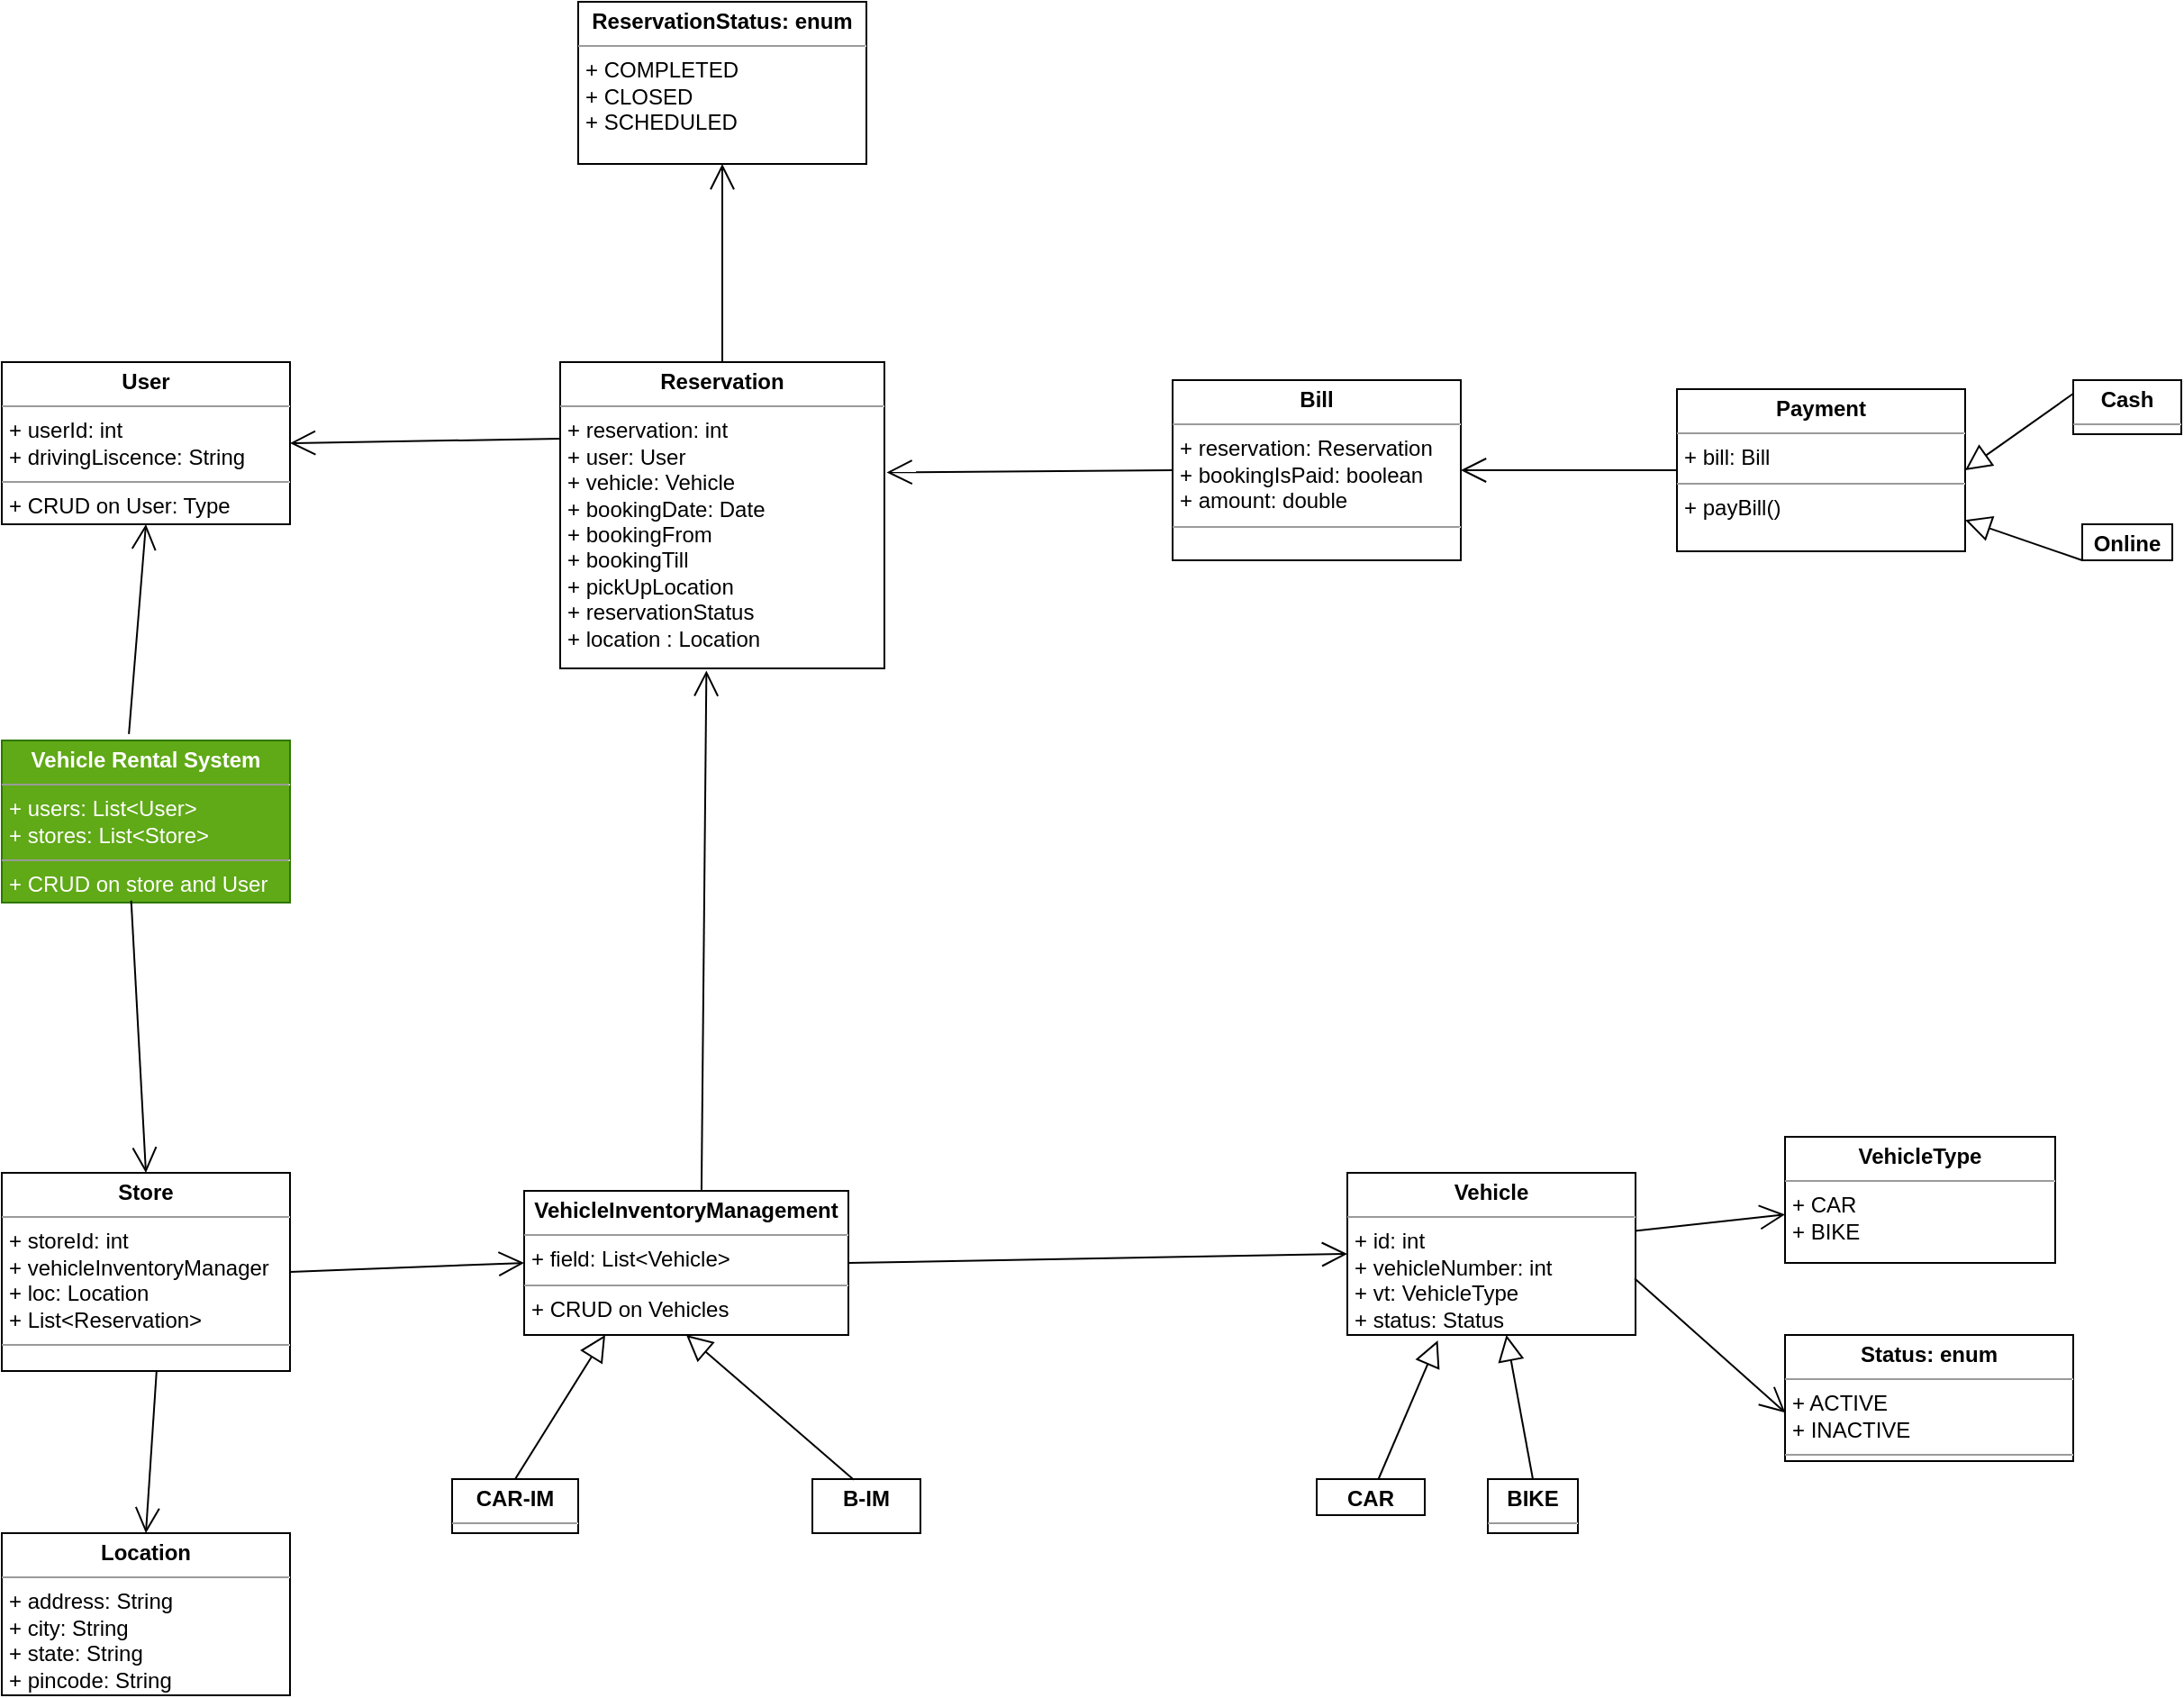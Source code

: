 <mxfile>
    <diagram id="ow8Wb0ksVXSIRyKrvl4F" name="Page-1">
        <mxGraphModel dx="2083" dy="2727" grid="1" gridSize="10" guides="1" tooltips="1" connect="1" arrows="1" fold="1" page="1" pageScale="1" pageWidth="827" pageHeight="1169" math="0" shadow="0">
            <root>
                <mxCell id="0"/>
                <mxCell id="1" parent="0"/>
                <mxCell id="2" value="&lt;p style=&quot;margin:0px;margin-top:4px;text-align:center;&quot;&gt;&lt;b&gt;User&lt;/b&gt;&lt;/p&gt;&lt;hr size=&quot;1&quot;&gt;&lt;p style=&quot;margin:0px;margin-left:4px;&quot;&gt;+ userId: int&lt;/p&gt;&lt;p style=&quot;margin:0px;margin-left:4px;&quot;&gt;+ drivingLiscence: String&lt;/p&gt;&lt;hr size=&quot;1&quot;&gt;&lt;p style=&quot;margin:0px;margin-left:4px;&quot;&gt;+ CRUD on User: Type&lt;/p&gt;" style="verticalAlign=top;align=left;overflow=fill;fontSize=12;fontFamily=Helvetica;html=1;" vertex="1" parent="1">
                    <mxGeometry x="80" width="160" height="90" as="geometry"/>
                </mxCell>
                <mxCell id="3" value="&lt;p style=&quot;margin:0px;margin-top:4px;text-align:center;&quot;&gt;&lt;b&gt;Location&lt;/b&gt;&lt;/p&gt;&lt;hr size=&quot;1&quot;&gt;&lt;p style=&quot;margin:0px;margin-left:4px;&quot;&gt;+ address: String&lt;/p&gt;&lt;p style=&quot;margin:0px;margin-left:4px;&quot;&gt;+ city: String&lt;/p&gt;&lt;p style=&quot;margin:0px;margin-left:4px;&quot;&gt;+ state: String&lt;/p&gt;&lt;p style=&quot;margin:0px;margin-left:4px;&quot;&gt;+ pincode: String&lt;/p&gt;&lt;hr size=&quot;1&quot;&gt;&lt;p style=&quot;margin:0px;margin-left:4px;&quot;&gt;&lt;br&gt;&lt;/p&gt;" style="verticalAlign=top;align=left;overflow=fill;fontSize=12;fontFamily=Helvetica;html=1;" vertex="1" parent="1">
                    <mxGeometry x="80" y="650" width="160" height="90" as="geometry"/>
                </mxCell>
                <mxCell id="4" value="&lt;p style=&quot;margin:0px;margin-top:4px;text-align:center;&quot;&gt;&lt;b&gt;Store&lt;/b&gt;&lt;/p&gt;&lt;hr size=&quot;1&quot;&gt;&lt;p style=&quot;margin:0px;margin-left:4px;&quot;&gt;+ storeId: int&lt;/p&gt;&lt;p style=&quot;margin:0px;margin-left:4px;&quot;&gt;+ vehicleInventoryManager&lt;/p&gt;&lt;p style=&quot;margin:0px;margin-left:4px;&quot;&gt;+ loc: Location&lt;/p&gt;&lt;p style=&quot;margin:0px;margin-left:4px;&quot;&gt;+ List&amp;lt;Reservation&amp;gt;&lt;/p&gt;&lt;hr size=&quot;1&quot;&gt;&lt;p style=&quot;margin:0px;margin-left:4px;&quot;&gt;&lt;br&gt;&lt;/p&gt;" style="verticalAlign=top;align=left;overflow=fill;fontSize=12;fontFamily=Helvetica;html=1;" vertex="1" parent="1">
                    <mxGeometry x="80" y="450" width="160" height="110" as="geometry"/>
                </mxCell>
                <mxCell id="5" value="&lt;p style=&quot;margin:0px;margin-top:4px;text-align:center;&quot;&gt;&lt;b&gt;Vehicle Rental System&lt;/b&gt;&lt;/p&gt;&lt;hr size=&quot;1&quot;&gt;&lt;p style=&quot;margin:0px;margin-left:4px;&quot;&gt;+ users: List&amp;lt;User&amp;gt;&lt;/p&gt;&lt;p style=&quot;margin:0px;margin-left:4px;&quot;&gt;+ stores: List&amp;lt;Store&amp;gt;&lt;/p&gt;&lt;hr size=&quot;1&quot;&gt;&lt;p style=&quot;margin:0px;margin-left:4px;&quot;&gt;+ CRUD on store and User&lt;/p&gt;" style="verticalAlign=top;align=left;overflow=fill;fontSize=12;fontFamily=Helvetica;html=1;fillColor=#60a917;fontColor=#ffffff;strokeColor=#2D7600;" vertex="1" parent="1">
                    <mxGeometry x="80" y="210" width="160" height="90" as="geometry"/>
                </mxCell>
                <mxCell id="6" value="&lt;p style=&quot;margin:0px;margin-top:4px;text-align:center;&quot;&gt;&lt;b&gt;B-IM&lt;/b&gt;&lt;/p&gt;" style="verticalAlign=top;align=left;overflow=fill;fontSize=12;fontFamily=Helvetica;html=1;" vertex="1" parent="1">
                    <mxGeometry x="530" y="620" width="60" height="30" as="geometry"/>
                </mxCell>
                <mxCell id="7" value="&lt;p style=&quot;margin:0px;margin-top:4px;text-align:center;&quot;&gt;&lt;b&gt;CAR-IM&lt;/b&gt;&lt;/p&gt;&lt;hr size=&quot;1&quot;&gt;&lt;p style=&quot;margin:0px;margin-left:4px;&quot;&gt;&lt;/p&gt;&lt;p style=&quot;margin:0px;margin-left:4px;&quot;&gt;&lt;br&gt;&lt;/p&gt;" style="verticalAlign=top;align=left;overflow=fill;fontSize=12;fontFamily=Helvetica;html=1;" vertex="1" parent="1">
                    <mxGeometry x="330" y="620" width="70" height="30" as="geometry"/>
                </mxCell>
                <mxCell id="8" value="&lt;p style=&quot;margin:0px;margin-top:4px;text-align:center;&quot;&gt;&lt;b&gt;VehicleInventoryManagement&lt;/b&gt;&lt;/p&gt;&lt;hr size=&quot;1&quot;&gt;&lt;p style=&quot;margin:0px;margin-left:4px;&quot;&gt;+ field: List&amp;lt;Vehicle&amp;gt;&lt;/p&gt;&lt;hr size=&quot;1&quot;&gt;&lt;p style=&quot;margin:0px;margin-left:4px;&quot;&gt;+ CRUD on Vehicles&lt;/p&gt;" style="verticalAlign=top;align=left;overflow=fill;fontSize=12;fontFamily=Helvetica;html=1;" vertex="1" parent="1">
                    <mxGeometry x="370" y="460" width="180" height="80" as="geometry"/>
                </mxCell>
                <mxCell id="9" value="&lt;p style=&quot;margin:0px;margin-top:4px;text-align:center;&quot;&gt;&lt;b&gt;BIKE&lt;/b&gt;&lt;/p&gt;&lt;hr size=&quot;1&quot;&gt;&lt;p style=&quot;margin:0px;margin-left:4px;&quot;&gt;&lt;br&gt;&lt;/p&gt;&lt;hr size=&quot;1&quot;&gt;&lt;p style=&quot;margin:0px;margin-left:4px;&quot;&gt;&lt;br&gt;&lt;/p&gt;" style="verticalAlign=top;align=left;overflow=fill;fontSize=12;fontFamily=Helvetica;html=1;" vertex="1" parent="1">
                    <mxGeometry x="905" y="620" width="50" height="30" as="geometry"/>
                </mxCell>
                <mxCell id="10" value="&lt;p style=&quot;margin:0px;margin-top:4px;text-align:center;&quot;&gt;&lt;b&gt;CAR&lt;/b&gt;&lt;/p&gt;&lt;hr size=&quot;1&quot;&gt;&lt;p style=&quot;margin:0px;margin-left:4px;&quot;&gt;&lt;br&gt;&lt;/p&gt;&lt;hr size=&quot;1&quot;&gt;&lt;p style=&quot;margin:0px;margin-left:4px;&quot;&gt;&lt;br&gt;&lt;/p&gt;" style="verticalAlign=top;align=left;overflow=fill;fontSize=12;fontFamily=Helvetica;html=1;" vertex="1" parent="1">
                    <mxGeometry x="810" y="620" width="60" height="20" as="geometry"/>
                </mxCell>
                <mxCell id="11" value="&lt;p style=&quot;margin:0px;margin-top:4px;text-align:center;&quot;&gt;&lt;b&gt;Vehicle&lt;/b&gt;&lt;/p&gt;&lt;hr size=&quot;1&quot;&gt;&lt;p style=&quot;margin:0px;margin-left:4px;&quot;&gt;+ id: int&lt;/p&gt;&lt;p style=&quot;margin:0px;margin-left:4px;&quot;&gt;+ vehicleNumber: int&lt;/p&gt;&lt;p style=&quot;margin:0px;margin-left:4px;&quot;&gt;+ vt: VehicleType&lt;/p&gt;&lt;p style=&quot;margin:0px;margin-left:4px;&quot;&gt;+ status: Status&lt;/p&gt;" style="verticalAlign=top;align=left;overflow=fill;fontSize=12;fontFamily=Helvetica;html=1;" vertex="1" parent="1">
                    <mxGeometry x="827" y="450" width="160" height="90" as="geometry"/>
                </mxCell>
                <mxCell id="12" value="&lt;p style=&quot;margin:0px;margin-top:4px;text-align:center;&quot;&gt;&lt;b&gt;Status: enum&lt;/b&gt;&lt;/p&gt;&lt;hr size=&quot;1&quot;&gt;&lt;p style=&quot;margin:0px;margin-left:4px;&quot;&gt;+ ACTIVE&lt;/p&gt;&lt;p style=&quot;margin:0px;margin-left:4px;&quot;&gt;+ INACTIVE&lt;/p&gt;&lt;hr size=&quot;1&quot;&gt;&lt;p style=&quot;margin:0px;margin-left:4px;&quot;&gt;&lt;br&gt;&lt;/p&gt;" style="verticalAlign=top;align=left;overflow=fill;fontSize=12;fontFamily=Helvetica;html=1;" vertex="1" parent="1">
                    <mxGeometry x="1070" y="540" width="160" height="70" as="geometry"/>
                </mxCell>
                <mxCell id="13" value="&lt;p style=&quot;margin:0px;margin-top:4px;text-align:center;&quot;&gt;&lt;b&gt;VehicleType&lt;/b&gt;&lt;/p&gt;&lt;hr size=&quot;1&quot;&gt;&lt;p style=&quot;margin:0px;margin-left:4px;&quot;&gt;+ CAR&lt;/p&gt;&lt;p style=&quot;margin:0px;margin-left:4px;&quot;&gt;+ BIKE&lt;/p&gt;" style="verticalAlign=top;align=left;overflow=fill;fontSize=12;fontFamily=Helvetica;html=1;" vertex="1" parent="1">
                    <mxGeometry x="1070" y="430" width="150" height="70" as="geometry"/>
                </mxCell>
                <mxCell id="16" value="&lt;p style=&quot;margin:0px;margin-top:4px;text-align:center;&quot;&gt;&lt;b&gt;ReservationStatus: enum&lt;/b&gt;&lt;/p&gt;&lt;hr size=&quot;1&quot;&gt;&lt;p style=&quot;margin:0px;margin-left:4px;&quot;&gt;+ COMPLETED&lt;/p&gt;&lt;p style=&quot;margin:0px;margin-left:4px;&quot;&gt;+ CLOSED&lt;/p&gt;&lt;p style=&quot;margin:0px;margin-left:4px;&quot;&gt;+ SCHEDULED&lt;/p&gt;&lt;p style=&quot;margin:0px;margin-left:4px;&quot;&gt;&lt;br&gt;&lt;/p&gt;" style="verticalAlign=top;align=left;overflow=fill;fontSize=12;fontFamily=Helvetica;html=1;" vertex="1" parent="1">
                    <mxGeometry x="400" y="-200" width="160" height="90" as="geometry"/>
                </mxCell>
                <mxCell id="17" value="&lt;p style=&quot;margin:0px;margin-top:4px;text-align:center;&quot;&gt;&lt;b&gt;Reservation&lt;/b&gt;&lt;/p&gt;&lt;hr size=&quot;1&quot;&gt;&lt;p style=&quot;margin:0px;margin-left:4px;&quot;&gt;+ reservation: int&lt;/p&gt;&lt;p style=&quot;margin:0px;margin-left:4px;&quot;&gt;+ user: User&lt;/p&gt;&lt;p style=&quot;margin:0px;margin-left:4px;&quot;&gt;+ vehicle: Vehicle&lt;/p&gt;&lt;p style=&quot;margin:0px;margin-left:4px;&quot;&gt;+ bookingDate: Date&lt;/p&gt;&lt;p style=&quot;margin:0px;margin-left:4px;&quot;&gt;+ bookingFrom&lt;/p&gt;&lt;p style=&quot;margin:0px;margin-left:4px;&quot;&gt;+ bookingTill&lt;/p&gt;&lt;p style=&quot;margin:0px;margin-left:4px;&quot;&gt;+ pickUpLocation&lt;/p&gt;&lt;p style=&quot;margin:0px;margin-left:4px;&quot;&gt;+ reservationStatus&lt;/p&gt;&lt;p style=&quot;margin:0px;margin-left:4px;&quot;&gt;+ location : Location&lt;/p&gt;&lt;p style=&quot;margin:0px;margin-left:4px;&quot;&gt;&lt;br&gt;&lt;/p&gt;" style="verticalAlign=top;align=left;overflow=fill;fontSize=12;fontFamily=Helvetica;html=1;" vertex="1" parent="1">
                    <mxGeometry x="390" width="180" height="170" as="geometry"/>
                </mxCell>
                <mxCell id="18" value="&lt;p style=&quot;margin:0px;margin-top:4px;text-align:center;&quot;&gt;&lt;b&gt;Bill&lt;/b&gt;&lt;/p&gt;&lt;hr size=&quot;1&quot;&gt;&lt;p style=&quot;margin:0px;margin-left:4px;&quot;&gt;+ reservation: Reservation&lt;/p&gt;&lt;p style=&quot;margin:0px;margin-left:4px;&quot;&gt;+ bookingIsPaid: boolean&lt;/p&gt;&lt;p style=&quot;margin:0px;margin-left:4px;&quot;&gt;+ amount: double&lt;/p&gt;&lt;hr size=&quot;1&quot;&gt;&lt;p style=&quot;margin:0px;margin-left:4px;&quot;&gt;&lt;br&gt;&lt;/p&gt;" style="verticalAlign=top;align=left;overflow=fill;fontSize=12;fontFamily=Helvetica;html=1;" vertex="1" parent="1">
                    <mxGeometry x="730" y="10" width="160" height="100" as="geometry"/>
                </mxCell>
                <mxCell id="19" value="&lt;p style=&quot;margin:0px;margin-top:4px;text-align:center;&quot;&gt;&lt;b&gt;Payment&lt;/b&gt;&lt;/p&gt;&lt;hr size=&quot;1&quot;&gt;&lt;p style=&quot;margin:0px;margin-left:4px;&quot;&gt;+ bill: Bill&lt;/p&gt;&lt;hr size=&quot;1&quot;&gt;&lt;p style=&quot;margin:0px;margin-left:4px;&quot;&gt;+ payBill()&lt;/p&gt;" style="verticalAlign=top;align=left;overflow=fill;fontSize=12;fontFamily=Helvetica;html=1;" vertex="1" parent="1">
                    <mxGeometry x="1010" y="15" width="160" height="90" as="geometry"/>
                </mxCell>
                <mxCell id="20" value="&lt;p style=&quot;margin:0px;margin-top:4px;text-align:center;&quot;&gt;&lt;b&gt;Online&lt;/b&gt;&lt;/p&gt;" style="verticalAlign=top;align=left;overflow=fill;fontSize=12;fontFamily=Helvetica;html=1;" vertex="1" parent="1">
                    <mxGeometry x="1235" y="90" width="50" height="20" as="geometry"/>
                </mxCell>
                <mxCell id="21" value="&lt;p style=&quot;margin:0px;margin-top:4px;text-align:center;&quot;&gt;&lt;b&gt;Cash&lt;/b&gt;&lt;/p&gt;&lt;hr size=&quot;1&quot;&gt;&lt;p style=&quot;margin:0px;margin-left:4px;&quot;&gt;&lt;/p&gt;&lt;p style=&quot;margin:0px;margin-left:4px;&quot;&gt;&lt;br&gt;&lt;/p&gt;" style="verticalAlign=top;align=left;overflow=fill;fontSize=12;fontFamily=Helvetica;html=1;" vertex="1" parent="1">
                    <mxGeometry x="1230" y="10" width="60" height="30" as="geometry"/>
                </mxCell>
                <mxCell id="22" value="" style="edgeStyle=none;html=1;endSize=12;endArrow=block;endFill=0;entryX=1;entryY=0.5;entryDx=0;entryDy=0;exitX=0;exitY=0.25;exitDx=0;exitDy=0;" edge="1" parent="1" source="21" target="19">
                    <mxGeometry width="160" relative="1" as="geometry">
                        <mxPoint x="1040" y="-50" as="sourcePoint"/>
                        <mxPoint x="1200" y="-50" as="targetPoint"/>
                    </mxGeometry>
                </mxCell>
                <mxCell id="23" value="" style="edgeStyle=none;html=1;endSize=12;endArrow=block;endFill=0;exitX=0;exitY=1;exitDx=0;exitDy=0;" edge="1" parent="1" source="20" target="19">
                    <mxGeometry width="160" relative="1" as="geometry">
                        <mxPoint x="1240" y="27.5" as="sourcePoint"/>
                        <mxPoint x="1150.0" y="85" as="targetPoint"/>
                    </mxGeometry>
                </mxCell>
                <mxCell id="24" value="" style="endArrow=open;endFill=1;endSize=12;html=1;entryX=1;entryY=0.5;entryDx=0;entryDy=0;exitX=0;exitY=0.5;exitDx=0;exitDy=0;" edge="1" parent="1" source="19" target="18">
                    <mxGeometry width="160" relative="1" as="geometry">
                        <mxPoint x="970" y="80" as="sourcePoint"/>
                        <mxPoint x="1050" y="-90" as="targetPoint"/>
                    </mxGeometry>
                </mxCell>
                <mxCell id="25" value="" style="endArrow=open;endFill=1;endSize=12;html=1;entryX=1.007;entryY=0.36;entryDx=0;entryDy=0;exitX=0;exitY=0.5;exitDx=0;exitDy=0;entryPerimeter=0;" edge="1" parent="1" source="18" target="17">
                    <mxGeometry width="160" relative="1" as="geometry">
                        <mxPoint x="730" y="220" as="sourcePoint"/>
                        <mxPoint x="610" y="245" as="targetPoint"/>
                    </mxGeometry>
                </mxCell>
                <mxCell id="26" value="" style="endArrow=open;endFill=1;endSize=12;html=1;entryX=1;entryY=0.5;entryDx=0;entryDy=0;exitX=0;exitY=0.25;exitDx=0;exitDy=0;" edge="1" parent="1" source="17" target="2">
                    <mxGeometry width="160" relative="1" as="geometry">
                        <mxPoint x="240" y="190" as="sourcePoint"/>
                        <mxPoint x="400" y="190" as="targetPoint"/>
                    </mxGeometry>
                </mxCell>
                <mxCell id="27" value="" style="endArrow=open;endFill=1;endSize=12;html=1;entryX=0.5;entryY=1;entryDx=0;entryDy=0;exitX=0.441;exitY=-0.04;exitDx=0;exitDy=0;exitPerimeter=0;" edge="1" parent="1" source="5" target="2">
                    <mxGeometry width="160" relative="1" as="geometry">
                        <mxPoint x="400" y="357.5" as="sourcePoint"/>
                        <mxPoint x="250" y="180" as="targetPoint"/>
                    </mxGeometry>
                </mxCell>
                <mxCell id="28" value="" style="endArrow=open;endFill=1;endSize=12;html=1;entryX=0.5;entryY=0;entryDx=0;entryDy=0;exitX=0.449;exitY=0.988;exitDx=0;exitDy=0;exitPerimeter=0;" edge="1" parent="1" source="5" target="4">
                    <mxGeometry width="160" relative="1" as="geometry">
                        <mxPoint x="170.0" y="396.4" as="sourcePoint"/>
                        <mxPoint x="189.44" y="320" as="targetPoint"/>
                    </mxGeometry>
                </mxCell>
                <mxCell id="29" value="" style="endArrow=open;endFill=1;endSize=12;html=1;entryX=0.5;entryY=0;entryDx=0;entryDy=0;exitX=0.449;exitY=0.988;exitDx=0;exitDy=0;exitPerimeter=0;" edge="1" parent="1" target="3">
                    <mxGeometry width="160" relative="1" as="geometry">
                        <mxPoint x="165.92" y="560" as="sourcePoint"/>
                        <mxPoint x="174.08" y="711.08" as="targetPoint"/>
                    </mxGeometry>
                </mxCell>
                <mxCell id="30" value="" style="endArrow=open;endFill=1;endSize=12;html=1;entryX=0;entryY=0.5;entryDx=0;entryDy=0;exitX=1;exitY=0.5;exitDx=0;exitDy=0;" edge="1" parent="1" source="4" target="8">
                    <mxGeometry width="160" relative="1" as="geometry">
                        <mxPoint x="175.92" y="570" as="sourcePoint"/>
                        <mxPoint x="170" y="660" as="targetPoint"/>
                    </mxGeometry>
                </mxCell>
                <mxCell id="31" value="" style="edgeStyle=none;html=1;endSize=12;endArrow=block;endFill=0;exitX=0.5;exitY=0;exitDx=0;exitDy=0;entryX=0.25;entryY=1;entryDx=0;entryDy=0;" edge="1" parent="1" source="7" target="8">
                    <mxGeometry width="160" relative="1" as="geometry">
                        <mxPoint x="550" y="689" as="sourcePoint"/>
                        <mxPoint x="455.0" y="670" as="targetPoint"/>
                    </mxGeometry>
                </mxCell>
                <mxCell id="32" value="" style="edgeStyle=none;html=1;endSize=12;endArrow=block;endFill=0;exitX=0.383;exitY=0.012;exitDx=0;exitDy=0;entryX=0.5;entryY=1;entryDx=0;entryDy=0;exitPerimeter=0;" edge="1" parent="1" source="6" target="8">
                    <mxGeometry width="160" relative="1" as="geometry">
                        <mxPoint x="375" y="630" as="sourcePoint"/>
                        <mxPoint x="425" y="550" as="targetPoint"/>
                    </mxGeometry>
                </mxCell>
                <mxCell id="33" value="" style="endArrow=open;endFill=1;endSize=12;html=1;entryX=0;entryY=0.5;entryDx=0;entryDy=0;exitX=1;exitY=0.5;exitDx=0;exitDy=0;" edge="1" parent="1" source="8" target="11">
                    <mxGeometry width="160" relative="1" as="geometry">
                        <mxPoint x="630" y="502.5" as="sourcePoint"/>
                        <mxPoint x="760" y="497.5" as="targetPoint"/>
                    </mxGeometry>
                </mxCell>
                <mxCell id="34" value="" style="edgeStyle=none;html=1;endSize=12;endArrow=block;endFill=0;exitX=0.5;exitY=0;exitDx=0;exitDy=0;" edge="1" parent="1" source="9" target="11">
                    <mxGeometry width="160" relative="1" as="geometry">
                        <mxPoint x="1010" y="630.36" as="sourcePoint"/>
                        <mxPoint x="917.02" y="550" as="targetPoint"/>
                    </mxGeometry>
                </mxCell>
                <mxCell id="35" value="" style="edgeStyle=none;html=1;endSize=12;endArrow=block;endFill=0;entryX=0.314;entryY=1.034;entryDx=0;entryDy=0;entryPerimeter=0;" edge="1" parent="1" source="10" target="11">
                    <mxGeometry width="160" relative="1" as="geometry">
                        <mxPoint x="940" y="630" as="sourcePoint"/>
                        <mxPoint x="925.28" y="550" as="targetPoint"/>
                    </mxGeometry>
                </mxCell>
                <mxCell id="36" value="" style="endArrow=open;endFill=1;endSize=12;html=1;exitX=0.997;exitY=0.358;exitDx=0;exitDy=0;exitPerimeter=0;" edge="1" parent="1" source="11" target="13">
                    <mxGeometry width="160" relative="1" as="geometry">
                        <mxPoint x="880" y="375" as="sourcePoint"/>
                        <mxPoint x="1157" y="370" as="targetPoint"/>
                    </mxGeometry>
                </mxCell>
                <mxCell id="37" value="" style="endArrow=open;endFill=1;endSize=12;html=1;exitX=0.997;exitY=0.651;exitDx=0;exitDy=0;exitPerimeter=0;entryX=0.001;entryY=0.616;entryDx=0;entryDy=0;entryPerimeter=0;" edge="1" parent="1" source="11" target="12">
                    <mxGeometry width="160" relative="1" as="geometry">
                        <mxPoint x="996.52" y="492.22" as="sourcePoint"/>
                        <mxPoint x="1080" y="483.149" as="targetPoint"/>
                    </mxGeometry>
                </mxCell>
                <mxCell id="39" value="" style="endArrow=open;endFill=1;endSize=12;html=1;entryX=0.451;entryY=1.007;entryDx=0;entryDy=0;exitX=0.547;exitY=-0.007;exitDx=0;exitDy=0;entryPerimeter=0;exitPerimeter=0;" edge="1" parent="1" source="8" target="17">
                    <mxGeometry width="160" relative="1" as="geometry">
                        <mxPoint x="310" y="415" as="sourcePoint"/>
                        <mxPoint x="440" y="410" as="targetPoint"/>
                    </mxGeometry>
                </mxCell>
                <mxCell id="40" value="" style="endArrow=open;endFill=1;endSize=12;html=1;entryX=0.5;entryY=1;entryDx=0;entryDy=0;exitX=0.5;exitY=0;exitDx=0;exitDy=0;" edge="1" parent="1" source="17" target="16">
                    <mxGeometry width="160" relative="1" as="geometry">
                        <mxPoint x="478.46" y="208.25" as="sourcePoint"/>
                        <mxPoint x="491.18" y="140.0" as="targetPoint"/>
                    </mxGeometry>
                </mxCell>
            </root>
        </mxGraphModel>
    </diagram>
</mxfile>